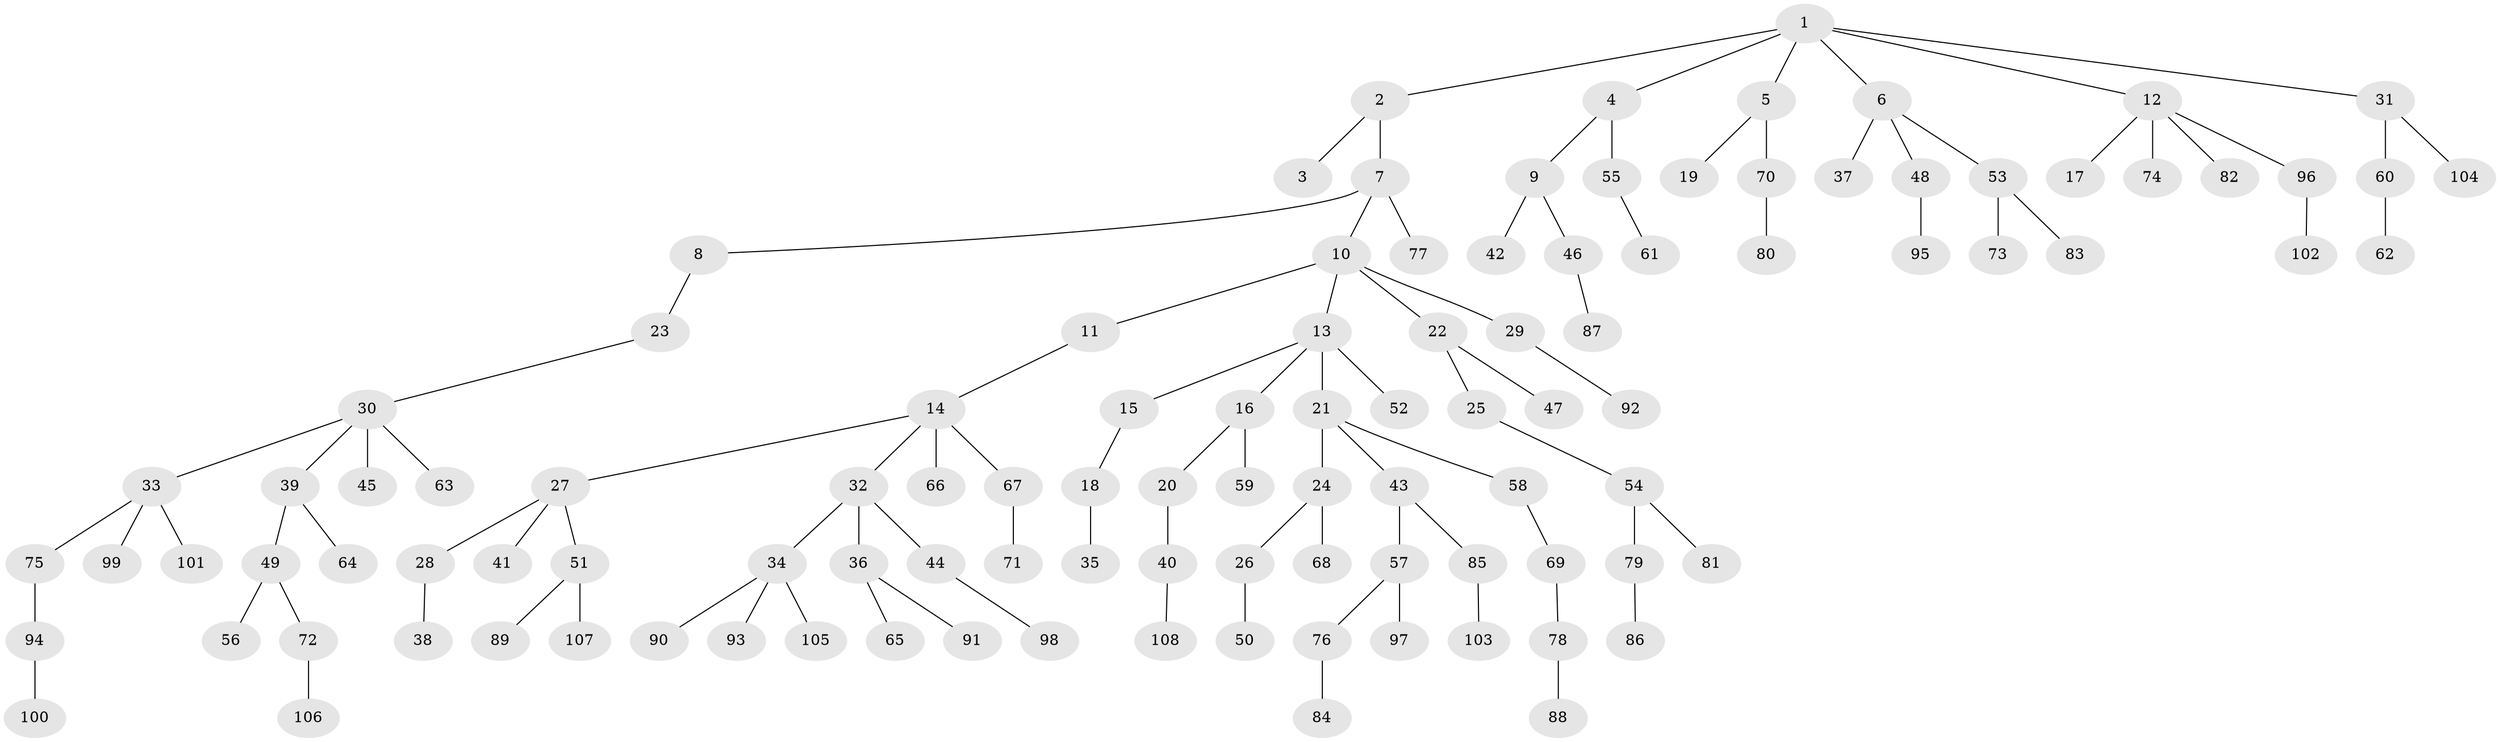 // coarse degree distribution, {1: 0.6296296296296297, 5: 0.07407407407407407, 2: 0.2222222222222222, 4: 0.037037037037037035, 17: 0.018518518518518517, 3: 0.018518518518518517}
// Generated by graph-tools (version 1.1) at 2025/55/03/04/25 21:55:42]
// undirected, 108 vertices, 107 edges
graph export_dot {
graph [start="1"]
  node [color=gray90,style=filled];
  1;
  2;
  3;
  4;
  5;
  6;
  7;
  8;
  9;
  10;
  11;
  12;
  13;
  14;
  15;
  16;
  17;
  18;
  19;
  20;
  21;
  22;
  23;
  24;
  25;
  26;
  27;
  28;
  29;
  30;
  31;
  32;
  33;
  34;
  35;
  36;
  37;
  38;
  39;
  40;
  41;
  42;
  43;
  44;
  45;
  46;
  47;
  48;
  49;
  50;
  51;
  52;
  53;
  54;
  55;
  56;
  57;
  58;
  59;
  60;
  61;
  62;
  63;
  64;
  65;
  66;
  67;
  68;
  69;
  70;
  71;
  72;
  73;
  74;
  75;
  76;
  77;
  78;
  79;
  80;
  81;
  82;
  83;
  84;
  85;
  86;
  87;
  88;
  89;
  90;
  91;
  92;
  93;
  94;
  95;
  96;
  97;
  98;
  99;
  100;
  101;
  102;
  103;
  104;
  105;
  106;
  107;
  108;
  1 -- 2;
  1 -- 4;
  1 -- 5;
  1 -- 6;
  1 -- 12;
  1 -- 31;
  2 -- 3;
  2 -- 7;
  4 -- 9;
  4 -- 55;
  5 -- 19;
  5 -- 70;
  6 -- 37;
  6 -- 48;
  6 -- 53;
  7 -- 8;
  7 -- 10;
  7 -- 77;
  8 -- 23;
  9 -- 42;
  9 -- 46;
  10 -- 11;
  10 -- 13;
  10 -- 22;
  10 -- 29;
  11 -- 14;
  12 -- 17;
  12 -- 74;
  12 -- 82;
  12 -- 96;
  13 -- 15;
  13 -- 16;
  13 -- 21;
  13 -- 52;
  14 -- 27;
  14 -- 32;
  14 -- 66;
  14 -- 67;
  15 -- 18;
  16 -- 20;
  16 -- 59;
  18 -- 35;
  20 -- 40;
  21 -- 24;
  21 -- 43;
  21 -- 58;
  22 -- 25;
  22 -- 47;
  23 -- 30;
  24 -- 26;
  24 -- 68;
  25 -- 54;
  26 -- 50;
  27 -- 28;
  27 -- 41;
  27 -- 51;
  28 -- 38;
  29 -- 92;
  30 -- 33;
  30 -- 39;
  30 -- 45;
  30 -- 63;
  31 -- 60;
  31 -- 104;
  32 -- 34;
  32 -- 36;
  32 -- 44;
  33 -- 75;
  33 -- 99;
  33 -- 101;
  34 -- 90;
  34 -- 93;
  34 -- 105;
  36 -- 65;
  36 -- 91;
  39 -- 49;
  39 -- 64;
  40 -- 108;
  43 -- 57;
  43 -- 85;
  44 -- 98;
  46 -- 87;
  48 -- 95;
  49 -- 56;
  49 -- 72;
  51 -- 89;
  51 -- 107;
  53 -- 73;
  53 -- 83;
  54 -- 79;
  54 -- 81;
  55 -- 61;
  57 -- 76;
  57 -- 97;
  58 -- 69;
  60 -- 62;
  67 -- 71;
  69 -- 78;
  70 -- 80;
  72 -- 106;
  75 -- 94;
  76 -- 84;
  78 -- 88;
  79 -- 86;
  85 -- 103;
  94 -- 100;
  96 -- 102;
}
